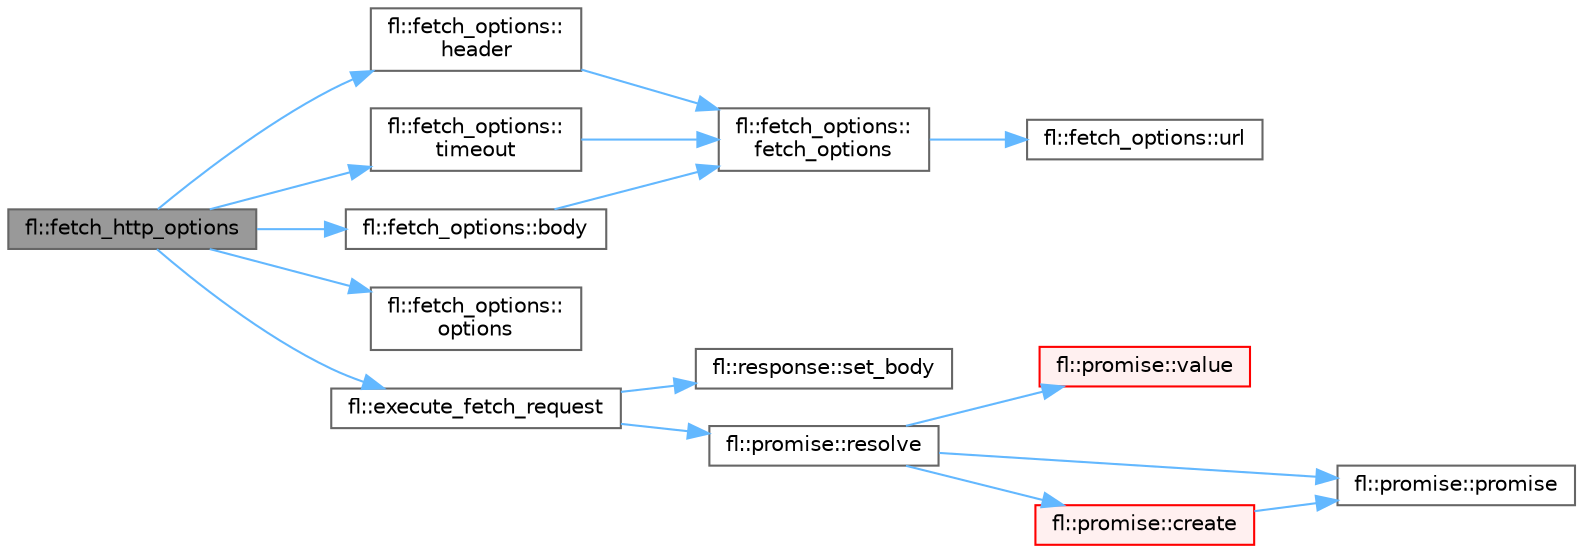 digraph "fl::fetch_http_options"
{
 // INTERACTIVE_SVG=YES
 // LATEX_PDF_SIZE
  bgcolor="transparent";
  edge [fontname=Helvetica,fontsize=10,labelfontname=Helvetica,labelfontsize=10];
  node [fontname=Helvetica,fontsize=10,shape=box,height=0.2,width=0.4];
  rankdir="LR";
  Node1 [id="Node000001",label="fl::fetch_http_options",height=0.2,width=0.4,color="gray40", fillcolor="grey60", style="filled", fontcolor="black",tooltip="HTTP OPTIONS request."];
  Node1 -> Node2 [id="edge1_Node000001_Node000002",color="steelblue1",style="solid",tooltip=" "];
  Node2 [id="Node000002",label="fl::fetch_options::body",height=0.2,width=0.4,color="grey40", fillcolor="white", style="filled",URL="$d2/d49/classfl_1_1fetch__options_a38270ee520d0b35566a972e44006350b.html#a38270ee520d0b35566a972e44006350b",tooltip="Set request body."];
  Node2 -> Node3 [id="edge2_Node000002_Node000003",color="steelblue1",style="solid",tooltip=" "];
  Node3 [id="Node000003",label="fl::fetch_options::\lfetch_options",height=0.2,width=0.4,color="grey40", fillcolor="white", style="filled",URL="$d2/d49/classfl_1_1fetch__options_a73eb354da4d72180fa2092519f04d8d5.html#a73eb354da4d72180fa2092519f04d8d5",tooltip=" "];
  Node3 -> Node4 [id="edge3_Node000003_Node000004",color="steelblue1",style="solid",tooltip=" "];
  Node4 [id="Node000004",label="fl::fetch_options::url",height=0.2,width=0.4,color="grey40", fillcolor="white", style="filled",URL="$d2/d49/classfl_1_1fetch__options_a1213ed1a90410e9f7fa52b63f8663041.html#a1213ed1a90410e9f7fa52b63f8663041",tooltip="Get the URL for this request."];
  Node1 -> Node5 [id="edge4_Node000001_Node000005",color="steelblue1",style="solid",tooltip=" "];
  Node5 [id="Node000005",label="fl::execute_fetch_request",height=0.2,width=0.4,color="grey40", fillcolor="white", style="filled",URL="$d4/d36/namespacefl_a614354323511a444f4f3d295d6a41db8.html#a614354323511a444f4f3d295d6a41db8",tooltip="Internal helper to execute a fetch request and return a promise."];
  Node5 -> Node6 [id="edge5_Node000005_Node000006",color="steelblue1",style="solid",tooltip=" "];
  Node6 [id="Node000006",label="fl::promise::resolve",height=0.2,width=0.4,color="grey40", fillcolor="white", style="filled",URL="$d1/d21/classfl_1_1promise_a3e0fb912621e186951d09a10640f407b.html#a3e0fb912621e186951d09a10640f407b",tooltip="Create a resolved promise with value."];
  Node6 -> Node7 [id="edge6_Node000006_Node000007",color="steelblue1",style="solid",tooltip=" "];
  Node7 [id="Node000007",label="fl::promise::promise",height=0.2,width=0.4,color="grey40", fillcolor="white", style="filled",URL="$d1/d21/classfl_1_1promise_a39a88af32b89bdcd2ade2da29f3397d5.html#a39a88af32b89bdcd2ade2da29f3397d5",tooltip="Default constructor - creates invalid promise."];
  Node6 -> Node8 [id="edge7_Node000006_Node000008",color="steelblue1",style="solid",tooltip=" "];
  Node8 [id="Node000008",label="fl::promise::create",height=0.2,width=0.4,color="red", fillcolor="#FFF0F0", style="filled",URL="$d1/d21/classfl_1_1promise_a06ac99cdb6ae08a992c049504a395f06.html#a06ac99cdb6ae08a992c049504a395f06",tooltip="Create a pending promise."];
  Node8 -> Node7 [id="edge8_Node000008_Node000007",color="steelblue1",style="solid",tooltip=" "];
  Node6 -> Node10 [id="edge9_Node000006_Node000010",color="steelblue1",style="solid",tooltip=" "];
  Node10 [id="Node000010",label="fl::promise::value",height=0.2,width=0.4,color="red", fillcolor="#FFF0F0", style="filled",URL="$d1/d21/classfl_1_1promise_a915f95ce14f79b1a74c7c4b74053fdda.html#a915f95ce14f79b1a74c7c4b74053fdda",tooltip="Get the result value (only valid if is_resolved() returns true)"];
  Node5 -> Node12 [id="edge10_Node000005_Node000012",color="steelblue1",style="solid",tooltip=" "];
  Node12 [id="Node000012",label="fl::response::set_body",height=0.2,width=0.4,color="grey40", fillcolor="white", style="filled",URL="$d5/d4b/classfl_1_1response_a32fccb19fb4d302d7dc444cf9659c302.html#a32fccb19fb4d302d7dc444cf9659c302",tooltip=" "];
  Node1 -> Node13 [id="edge11_Node000001_Node000013",color="steelblue1",style="solid",tooltip=" "];
  Node13 [id="Node000013",label="fl::fetch_options::\lheader",height=0.2,width=0.4,color="grey40", fillcolor="white", style="filled",URL="$d2/d49/classfl_1_1fetch__options_a541c0709606193eb2057cafa1aa42a29.html#a541c0709606193eb2057cafa1aa42a29",tooltip="Add header."];
  Node13 -> Node3 [id="edge12_Node000013_Node000003",color="steelblue1",style="solid",tooltip=" "];
  Node1 -> Node14 [id="edge13_Node000001_Node000014",color="steelblue1",style="solid",tooltip=" "];
  Node14 [id="Node000014",label="fl::fetch_options::\loptions",height=0.2,width=0.4,color="grey40", fillcolor="white", style="filled",URL="$d2/d49/classfl_1_1fetch__options_a79495f6a025bd4851500804ad92f81ba.html#a79495f6a025bd4851500804ad92f81ba",tooltip="Get the options for this request."];
  Node1 -> Node15 [id="edge14_Node000001_Node000015",color="steelblue1",style="solid",tooltip=" "];
  Node15 [id="Node000015",label="fl::fetch_options::\ltimeout",height=0.2,width=0.4,color="grey40", fillcolor="white", style="filled",URL="$d2/d49/classfl_1_1fetch__options_a1a19b6646176204db31d1ab58cab1e57.html#a1a19b6646176204db31d1ab58cab1e57",tooltip="Set timeout in milliseconds."];
  Node15 -> Node3 [id="edge15_Node000015_Node000003",color="steelblue1",style="solid",tooltip=" "];
}
